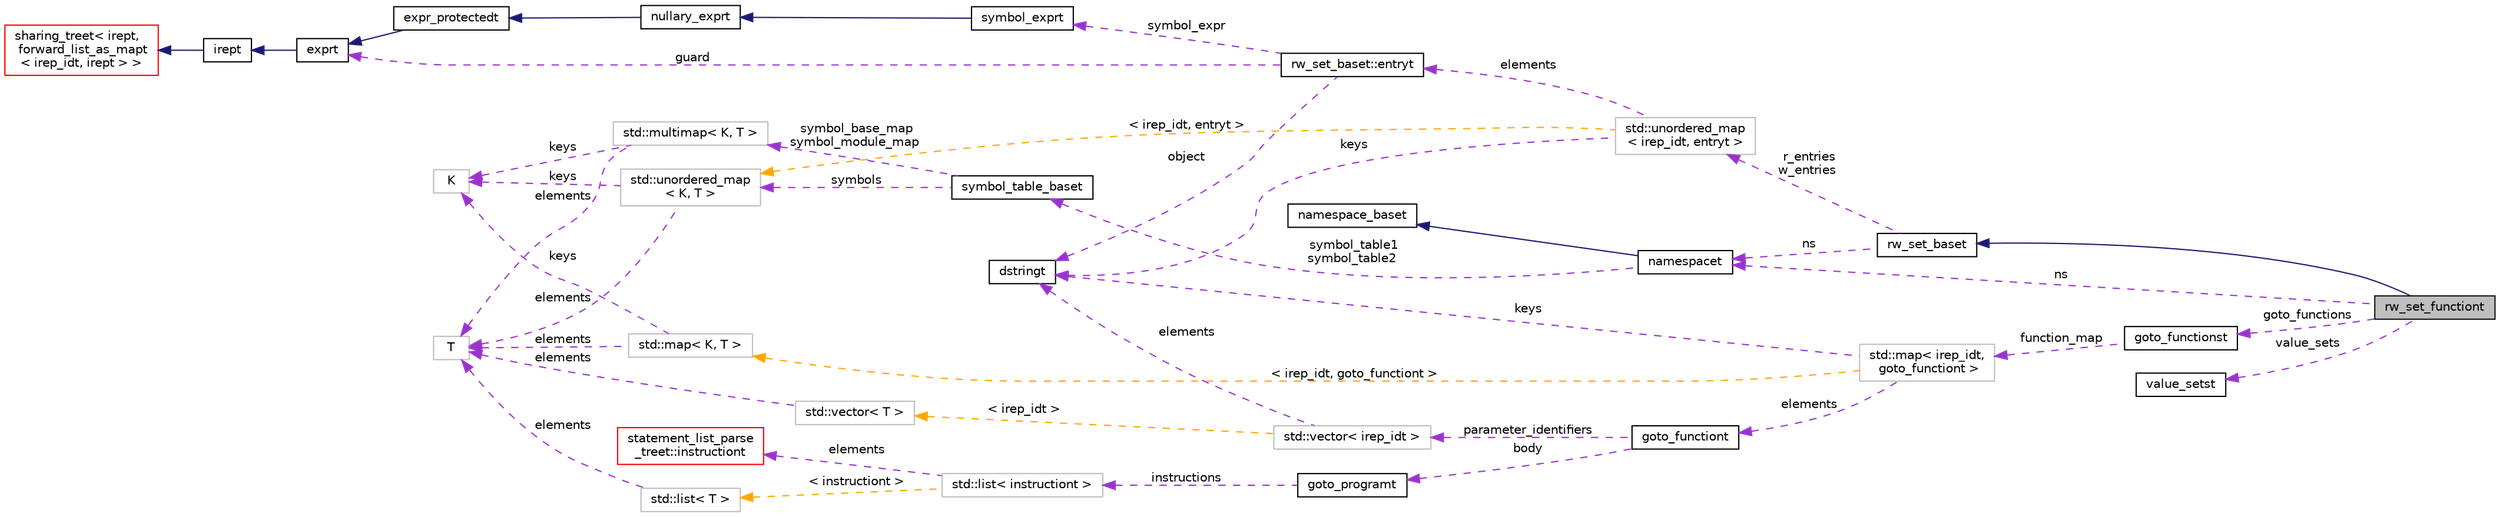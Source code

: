 digraph "rw_set_functiont"
{
 // LATEX_PDF_SIZE
  bgcolor="transparent";
  edge [fontname="Helvetica",fontsize="10",labelfontname="Helvetica",labelfontsize="10"];
  node [fontname="Helvetica",fontsize="10",shape=record];
  rankdir="LR";
  Node1 [label="rw_set_functiont",height=0.2,width=0.4,color="black", fillcolor="grey75", style="filled", fontcolor="black",tooltip=" "];
  Node2 -> Node1 [dir="back",color="midnightblue",fontsize="10",style="solid",fontname="Helvetica"];
  Node2 [label="rw_set_baset",height=0.2,width=0.4,color="black",URL="$classrw__set__baset.html",tooltip=" "];
  Node3 -> Node2 [dir="back",color="darkorchid3",fontsize="10",style="dashed",label=" ns" ,fontname="Helvetica"];
  Node3 [label="namespacet",height=0.2,width=0.4,color="black",URL="$classnamespacet.html",tooltip="A namespacet is essentially one or two symbol tables bound together, to allow for symbol lookups in t..."];
  Node4 -> Node3 [dir="back",color="midnightblue",fontsize="10",style="solid",fontname="Helvetica"];
  Node4 [label="namespace_baset",height=0.2,width=0.4,color="black",URL="$classnamespace__baset.html",tooltip="Basic interface for a namespace."];
  Node5 -> Node3 [dir="back",color="darkorchid3",fontsize="10",style="dashed",label=" symbol_table1\nsymbol_table2" ,fontname="Helvetica"];
  Node5 [label="symbol_table_baset",height=0.2,width=0.4,color="black",URL="$classsymbol__table__baset.html",tooltip="The symbol table base class interface."];
  Node6 -> Node5 [dir="back",color="darkorchid3",fontsize="10",style="dashed",label=" symbol_base_map\nsymbol_module_map" ,fontname="Helvetica"];
  Node6 [label="std::multimap\< K, T \>",height=0.2,width=0.4,color="grey75",tooltip="STL class."];
  Node7 -> Node6 [dir="back",color="darkorchid3",fontsize="10",style="dashed",label=" keys" ,fontname="Helvetica"];
  Node7 [label="K",height=0.2,width=0.4,color="grey75",tooltip=" "];
  Node8 -> Node6 [dir="back",color="darkorchid3",fontsize="10",style="dashed",label=" elements" ,fontname="Helvetica"];
  Node8 [label="T",height=0.2,width=0.4,color="grey75",tooltip=" "];
  Node9 -> Node5 [dir="back",color="darkorchid3",fontsize="10",style="dashed",label=" symbols" ,fontname="Helvetica"];
  Node9 [label="std::unordered_map\l\< K, T \>",height=0.2,width=0.4,color="grey75",tooltip="STL class."];
  Node7 -> Node9 [dir="back",color="darkorchid3",fontsize="10",style="dashed",label=" keys" ,fontname="Helvetica"];
  Node8 -> Node9 [dir="back",color="darkorchid3",fontsize="10",style="dashed",label=" elements" ,fontname="Helvetica"];
  Node10 -> Node2 [dir="back",color="darkorchid3",fontsize="10",style="dashed",label=" r_entries\nw_entries" ,fontname="Helvetica"];
  Node10 [label="std::unordered_map\l\< irep_idt, entryt \>",height=0.2,width=0.4,color="grey75",tooltip=" "];
  Node11 -> Node10 [dir="back",color="darkorchid3",fontsize="10",style="dashed",label=" keys" ,fontname="Helvetica"];
  Node11 [label="dstringt",height=0.2,width=0.4,color="black",URL="$classdstringt.html",tooltip="dstringt has one field, an unsigned integer no which is an index into a static table of strings."];
  Node12 -> Node10 [dir="back",color="darkorchid3",fontsize="10",style="dashed",label=" elements" ,fontname="Helvetica"];
  Node12 [label="rw_set_baset::entryt",height=0.2,width=0.4,color="black",URL="$structrw__set__baset_1_1entryt.html",tooltip=" "];
  Node11 -> Node12 [dir="back",color="darkorchid3",fontsize="10",style="dashed",label=" object" ,fontname="Helvetica"];
  Node13 -> Node12 [dir="back",color="darkorchid3",fontsize="10",style="dashed",label=" guard" ,fontname="Helvetica"];
  Node13 [label="exprt",height=0.2,width=0.4,color="black",URL="$classexprt.html",tooltip="Base class for all expressions."];
  Node14 -> Node13 [dir="back",color="midnightblue",fontsize="10",style="solid",fontname="Helvetica"];
  Node14 [label="irept",height=0.2,width=0.4,color="black",URL="$classirept.html",tooltip="There are a large number of kinds of tree structured or tree-like data in CPROVER."];
  Node15 -> Node14 [dir="back",color="midnightblue",fontsize="10",style="solid",fontname="Helvetica"];
  Node15 [label="sharing_treet\< irept,\l forward_list_as_mapt\l\< irep_idt, irept \> \>",height=0.2,width=0.4,color="red",URL="$classsharing__treet.html",tooltip=" "];
  Node21 -> Node12 [dir="back",color="darkorchid3",fontsize="10",style="dashed",label=" symbol_expr" ,fontname="Helvetica"];
  Node21 [label="symbol_exprt",height=0.2,width=0.4,color="black",URL="$classsymbol__exprt.html",tooltip="Expression to hold a symbol (variable)"];
  Node22 -> Node21 [dir="back",color="midnightblue",fontsize="10",style="solid",fontname="Helvetica"];
  Node22 [label="nullary_exprt",height=0.2,width=0.4,color="black",URL="$classnullary__exprt.html",tooltip="An expression without operands."];
  Node23 -> Node22 [dir="back",color="midnightblue",fontsize="10",style="solid",fontname="Helvetica"];
  Node23 [label="expr_protectedt",height=0.2,width=0.4,color="black",URL="$classexpr__protectedt.html",tooltip="Base class for all expressions."];
  Node13 -> Node23 [dir="back",color="midnightblue",fontsize="10",style="solid",fontname="Helvetica"];
  Node9 -> Node10 [dir="back",color="orange",fontsize="10",style="dashed",label=" \< irep_idt, entryt \>" ,fontname="Helvetica"];
  Node24 -> Node1 [dir="back",color="darkorchid3",fontsize="10",style="dashed",label=" value_sets" ,fontname="Helvetica"];
  Node24 [label="value_setst",height=0.2,width=0.4,color="black",URL="$classvalue__setst.html",tooltip=" "];
  Node3 -> Node1 [dir="back",color="darkorchid3",fontsize="10",style="dashed",label=" ns" ,fontname="Helvetica"];
  Node25 -> Node1 [dir="back",color="darkorchid3",fontsize="10",style="dashed",label=" goto_functions" ,fontname="Helvetica"];
  Node25 [label="goto_functionst",height=0.2,width=0.4,color="black",URL="$classgoto__functionst.html",tooltip="A collection of goto functions."];
  Node26 -> Node25 [dir="back",color="darkorchid3",fontsize="10",style="dashed",label=" function_map" ,fontname="Helvetica"];
  Node26 [label="std::map\< irep_idt,\l goto_functiont \>",height=0.2,width=0.4,color="grey75",tooltip=" "];
  Node27 -> Node26 [dir="back",color="darkorchid3",fontsize="10",style="dashed",label=" elements" ,fontname="Helvetica"];
  Node27 [label="goto_functiont",height=0.2,width=0.4,color="black",URL="$classgoto__functiont.html",tooltip="A goto function, consisting of function body (see body) and parameter identifiers (see parameter_iden..."];
  Node28 -> Node27 [dir="back",color="darkorchid3",fontsize="10",style="dashed",label=" parameter_identifiers" ,fontname="Helvetica"];
  Node28 [label="std::vector\< irep_idt \>",height=0.2,width=0.4,color="grey75",tooltip=" "];
  Node11 -> Node28 [dir="back",color="darkorchid3",fontsize="10",style="dashed",label=" elements" ,fontname="Helvetica"];
  Node19 -> Node28 [dir="back",color="orange",fontsize="10",style="dashed",label=" \< irep_idt \>" ,fontname="Helvetica"];
  Node19 [label="std::vector\< T \>",height=0.2,width=0.4,color="grey75",tooltip="STL class."];
  Node8 -> Node19 [dir="back",color="darkorchid3",fontsize="10",style="dashed",label=" elements" ,fontname="Helvetica"];
  Node29 -> Node27 [dir="back",color="darkorchid3",fontsize="10",style="dashed",label=" body" ,fontname="Helvetica"];
  Node29 [label="goto_programt",height=0.2,width=0.4,color="black",URL="$classgoto__programt.html",tooltip="A generic container class for the GOTO intermediate representation of one function."];
  Node30 -> Node29 [dir="back",color="darkorchid3",fontsize="10",style="dashed",label=" instructions" ,fontname="Helvetica"];
  Node30 [label="std::list\< instructiont \>",height=0.2,width=0.4,color="grey75",tooltip=" "];
  Node31 -> Node30 [dir="back",color="darkorchid3",fontsize="10",style="dashed",label=" elements" ,fontname="Helvetica"];
  Node31 [label="statement_list_parse\l_treet::instructiont",height=0.2,width=0.4,color="red",URL="$structstatement__list__parse__treet_1_1instructiont.html",tooltip="Represents a regular Statement List instruction which consists out of one or more codet tokens."];
  Node34 -> Node30 [dir="back",color="orange",fontsize="10",style="dashed",label=" \< instructiont \>" ,fontname="Helvetica"];
  Node34 [label="std::list\< T \>",height=0.2,width=0.4,color="grey75",tooltip="STL class."];
  Node8 -> Node34 [dir="back",color="darkorchid3",fontsize="10",style="dashed",label=" elements" ,fontname="Helvetica"];
  Node11 -> Node26 [dir="back",color="darkorchid3",fontsize="10",style="dashed",label=" keys" ,fontname="Helvetica"];
  Node35 -> Node26 [dir="back",color="orange",fontsize="10",style="dashed",label=" \< irep_idt, goto_functiont \>" ,fontname="Helvetica"];
  Node35 [label="std::map\< K, T \>",height=0.2,width=0.4,color="grey75",tooltip="STL class."];
  Node7 -> Node35 [dir="back",color="darkorchid3",fontsize="10",style="dashed",label=" keys" ,fontname="Helvetica"];
  Node8 -> Node35 [dir="back",color="darkorchid3",fontsize="10",style="dashed",label=" elements" ,fontname="Helvetica"];
}
